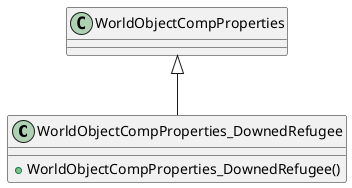 @startuml
class WorldObjectCompProperties_DownedRefugee {
    + WorldObjectCompProperties_DownedRefugee()
}
WorldObjectCompProperties <|-- WorldObjectCompProperties_DownedRefugee
@enduml
